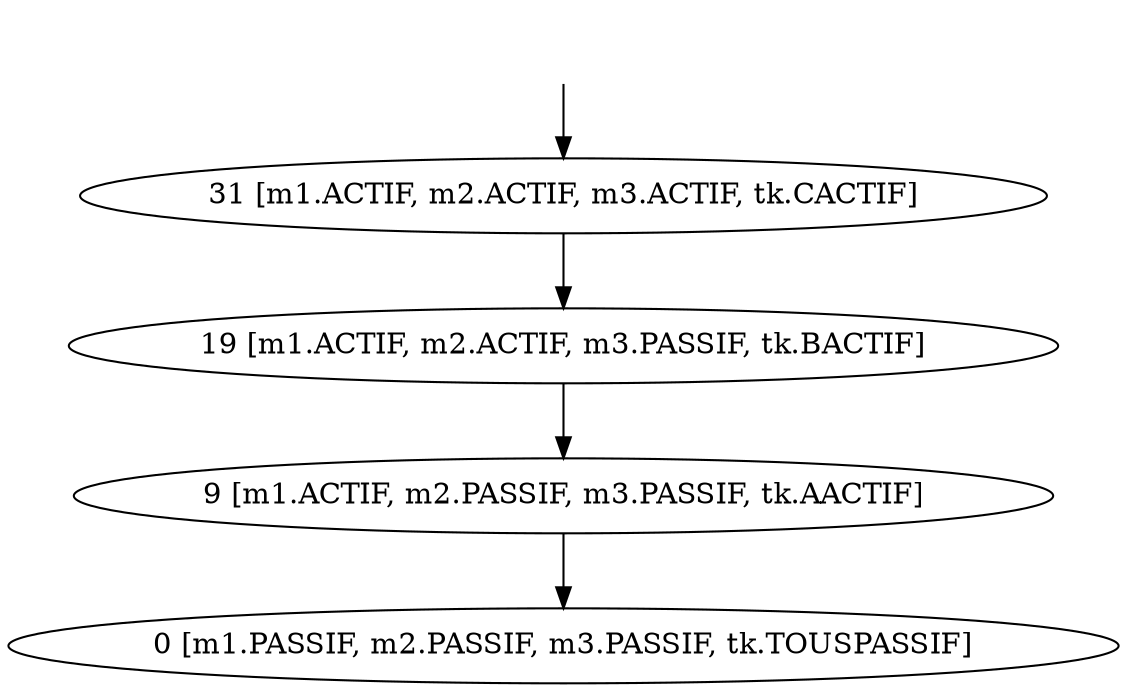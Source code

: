 digraph system {
_31[label="", shape=none ];
_31->31;
31 [label= "31 [m1.ACTIF, m2.ACTIF, m3.ACTIF, tk.CACTIF]"];
19 [label= "19 [m1.ACTIF, m2.ACTIF, m3.PASSIF, tk.BACTIF]"];
9 [label= "9 [m1.ACTIF, m2.PASSIF, m3.PASSIF, tk.AACTIF]"];
0 [label= "0 [m1.PASSIF, m2.PASSIF, m3.PASSIF, tk.TOUSPASSIF]"];
31->19 [label= ""];
19->9 [label= ""];
9->0 [label= ""];
}
